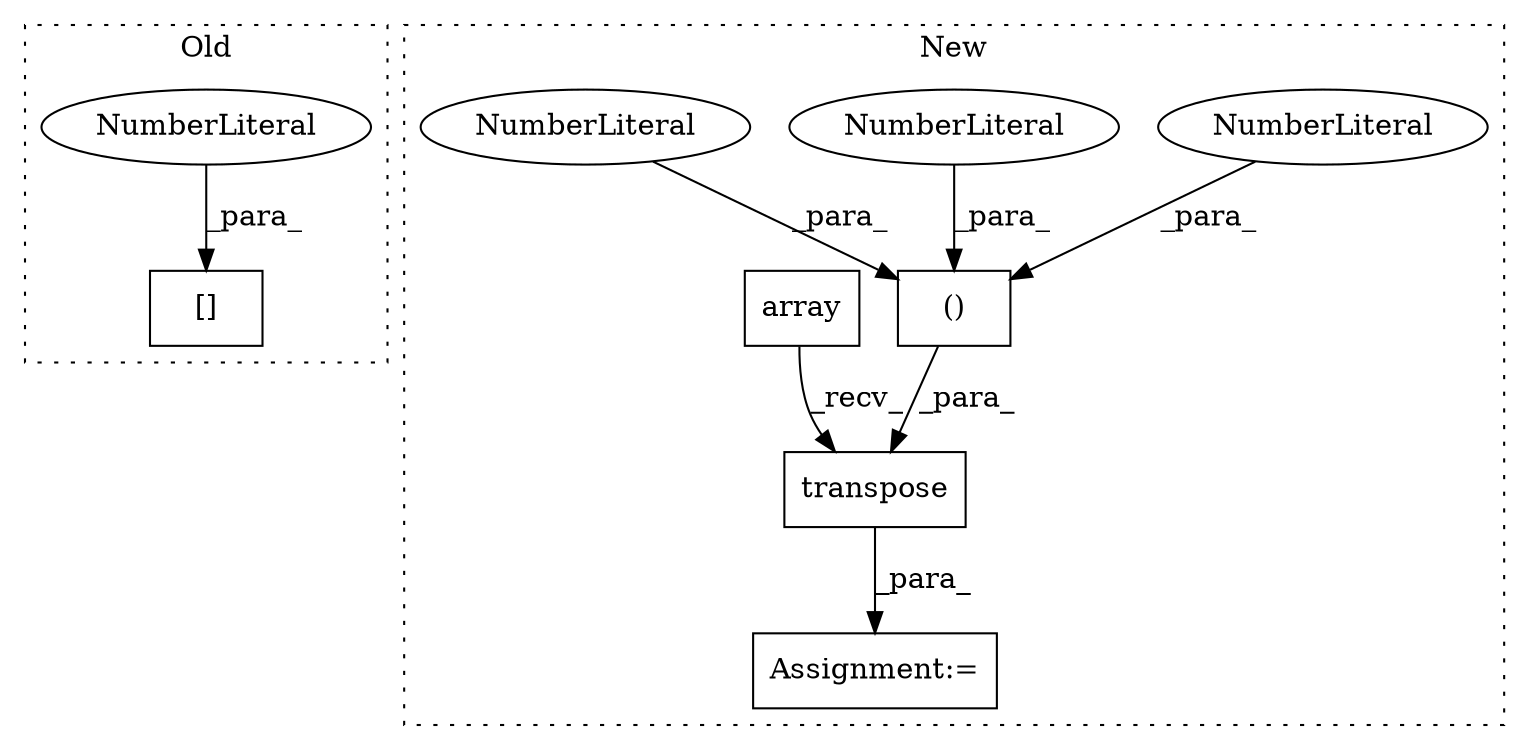 digraph G {
subgraph cluster0 {
1 [label="[]" a="2" s="1117,1131" l="13,1" shape="box"];
4 [label="NumberLiteral" a="34" s="1130" l="1" shape="ellipse"];
label = "Old";
style="dotted";
}
subgraph cluster1 {
2 [label="transpose" a="32" s="1953,2013" l="17,2" shape="box"];
3 [label="Assignment:=" a="7" s="1945" l="1" shape="box"];
5 [label="()" a="106" s="1970" l="43" shape="box"];
6 [label="NumberLiteral" a="34" s="1984" l="1" shape="ellipse"];
7 [label="NumberLiteral" a="34" s="1998" l="1" shape="ellipse"];
8 [label="NumberLiteral" a="34" s="2012" l="1" shape="ellipse"];
9 [label="array" a="32" s="1757,1936" l="19,-5" shape="box"];
label = "New";
style="dotted";
}
2 -> 3 [label="_para_"];
4 -> 1 [label="_para_"];
5 -> 2 [label="_para_"];
6 -> 5 [label="_para_"];
7 -> 5 [label="_para_"];
8 -> 5 [label="_para_"];
9 -> 2 [label="_recv_"];
}